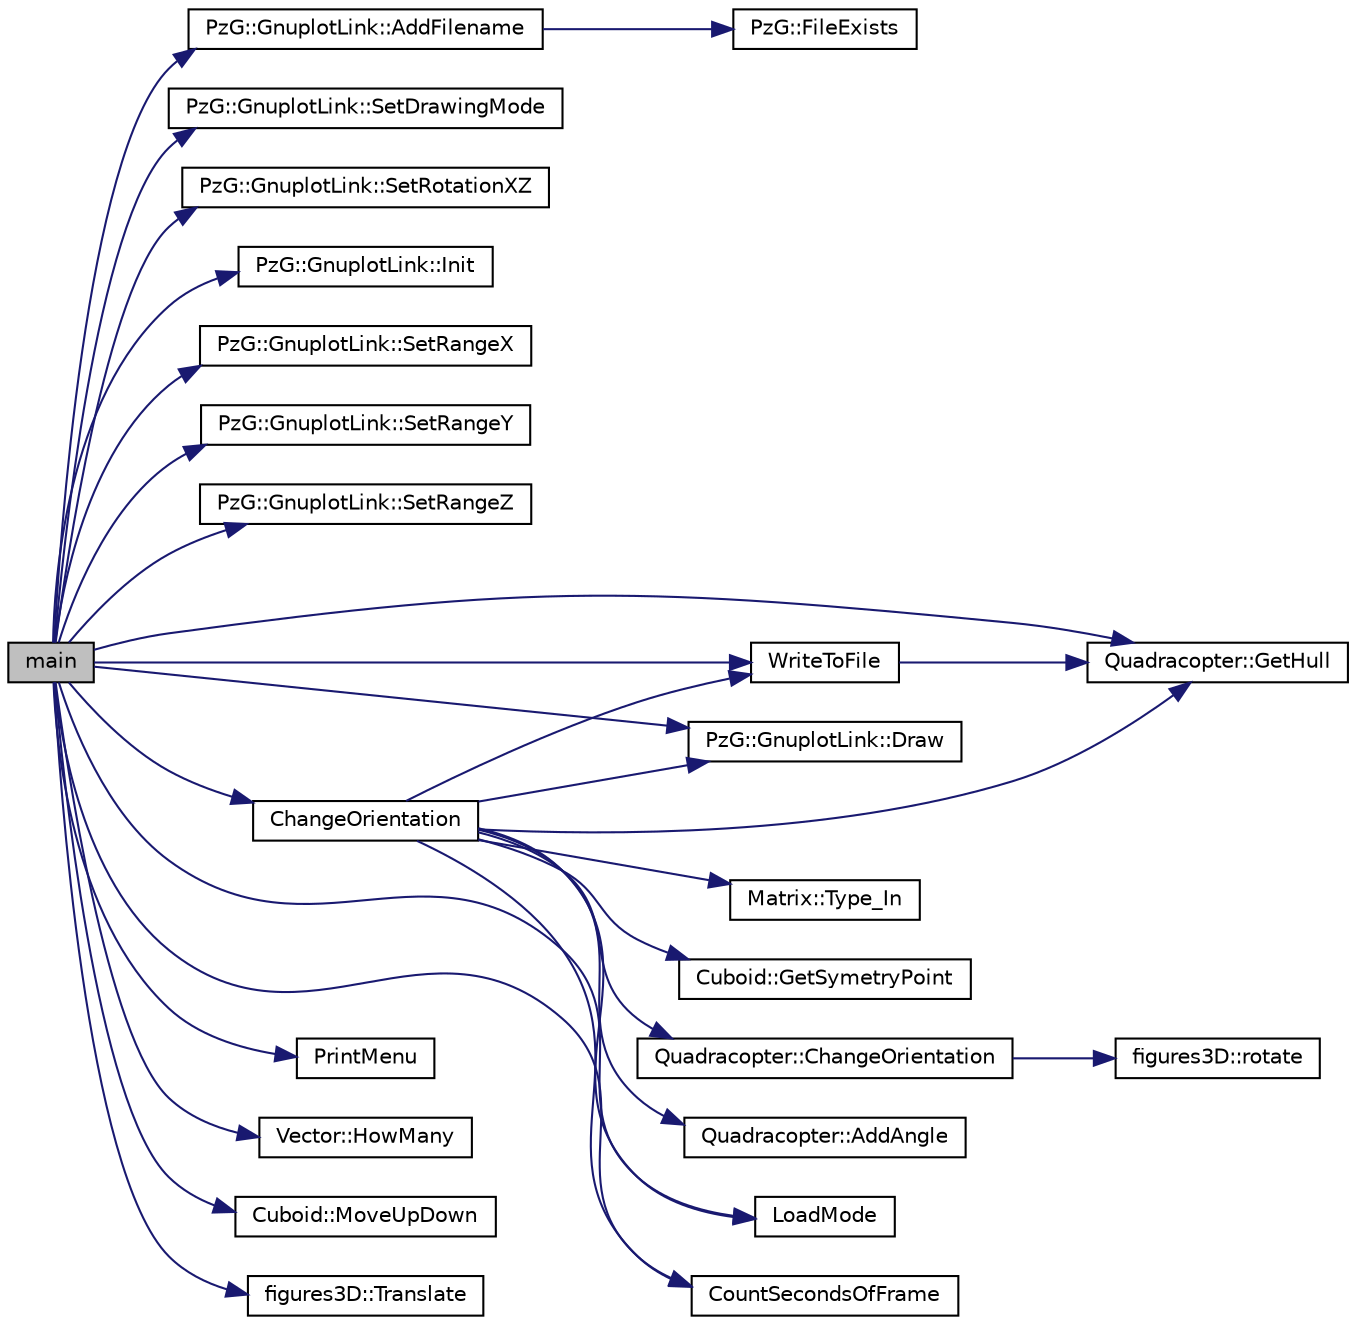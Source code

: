 digraph "main"
{
  edge [fontname="Helvetica",fontsize="10",labelfontname="Helvetica",labelfontsize="10"];
  node [fontname="Helvetica",fontsize="10",shape=record];
  rankdir="LR";
  Node1 [label="main",height=0.2,width=0.4,color="black", fillcolor="grey75", style="filled", fontcolor="black"];
  Node1 -> Node2 [color="midnightblue",fontsize="10",style="solid",fontname="Helvetica"];
  Node2 [label="PzG::GnuplotLink::AddFilename",height=0.2,width=0.4,color="black", fillcolor="white", style="filled",URL="$class_pz_g_1_1_gnuplot_link.html#a795ee974694d79694496e09d668eb562",tooltip="Dodaje nazwę pliku. "];
  Node2 -> Node3 [color="midnightblue",fontsize="10",style="solid",fontname="Helvetica"];
  Node3 [label="PzG::FileExists",height=0.2,width=0.4,color="black", fillcolor="white", style="filled",URL="$namespace_pz_g.html#a64a72627607d0c3f47a61d19744eebef"];
  Node1 -> Node4 [color="midnightblue",fontsize="10",style="solid",fontname="Helvetica"];
  Node4 [label="PzG::GnuplotLink::SetDrawingMode",height=0.2,width=0.4,color="black", fillcolor="white", style="filled",URL="$class_pz_g_1_1_gnuplot_link.html#a5b903bc69eb4c2884edbe25d53cea188",tooltip="Zmienia tryb rysowania. "];
  Node1 -> Node5 [color="midnightblue",fontsize="10",style="solid",fontname="Helvetica"];
  Node5 [label="PzG::GnuplotLink::SetRotationXZ",height=0.2,width=0.4,color="black", fillcolor="white", style="filled",URL="$class_pz_g_1_1_gnuplot_link.html#ae1019984feb2a9cef9c8b41eec65ee97",tooltip="Ustawia rotację wokół osi OX i OZ. "];
  Node1 -> Node6 [color="midnightblue",fontsize="10",style="solid",fontname="Helvetica"];
  Node6 [label="PzG::GnuplotLink::Init",height=0.2,width=0.4,color="black", fillcolor="white", style="filled",URL="$class_pz_g_1_1_gnuplot_link.html#a7f9c65c2319f35f1b7663ba0ad461d14",tooltip="Inicjalizuje połączenie z programem gnuplot. "];
  Node1 -> Node7 [color="midnightblue",fontsize="10",style="solid",fontname="Helvetica"];
  Node7 [label="PzG::GnuplotLink::SetRangeX",height=0.2,width=0.4,color="black", fillcolor="white", style="filled",URL="$class_pz_g_1_1_gnuplot_link.html#a7db1d889cd30bfb23cb4af3ca4bb4ef0",tooltip="Ustawia zakres osi OX. "];
  Node1 -> Node8 [color="midnightblue",fontsize="10",style="solid",fontname="Helvetica"];
  Node8 [label="PzG::GnuplotLink::SetRangeY",height=0.2,width=0.4,color="black", fillcolor="white", style="filled",URL="$class_pz_g_1_1_gnuplot_link.html#a269f721e7d49c37a842c1f65511a7d71",tooltip="Ustawia zakres osi OY. "];
  Node1 -> Node9 [color="midnightblue",fontsize="10",style="solid",fontname="Helvetica"];
  Node9 [label="PzG::GnuplotLink::SetRangeZ",height=0.2,width=0.4,color="black", fillcolor="white", style="filled",URL="$class_pz_g_1_1_gnuplot_link.html#a6cb4123fb2cbe459a747c2a1c1f94770",tooltip="Ustawia zakres osi OZ. "];
  Node1 -> Node10 [color="midnightblue",fontsize="10",style="solid",fontname="Helvetica"];
  Node10 [label="WriteToFile",height=0.2,width=0.4,color="black", fillcolor="white", style="filled",URL="$main_8cpp.html#ae17474eee341d37b9c5364c52fcc4943",tooltip="Zapis danych do pliku. "];
  Node10 -> Node11 [color="midnightblue",fontsize="10",style="solid",fontname="Helvetica"];
  Node11 [label="Quadracopter::GetHull",height=0.2,width=0.4,color="black", fillcolor="white", style="filled",URL="$class_quadracopter.html#a1e565e85a55c6c2c1ea7db8869dd6dcc",tooltip="Pobranie kadluba z mozliwoscia zmiany. "];
  Node1 -> Node12 [color="midnightblue",fontsize="10",style="solid",fontname="Helvetica"];
  Node12 [label="PrintMenu",height=0.2,width=0.4,color="black", fillcolor="white", style="filled",URL="$main_8cpp.html#a632368ccd119d49b4fa1dc265ed984d4",tooltip="Wypisanie menu. "];
  Node1 -> Node13 [color="midnightblue",fontsize="10",style="solid",fontname="Helvetica"];
  Node13 [label="Vector::HowMany",height=0.2,width=0.4,color="black", fillcolor="white", style="filled",URL="$class_vector.html#aba3f9dd718ed08bc7d91471d5856bd1c",tooltip="Zliczanie i obrazowanie ilosci obiektor Vector. "];
  Node1 -> Node14 [color="midnightblue",fontsize="10",style="solid",fontname="Helvetica"];
  Node14 [label="PzG::GnuplotLink::Draw",height=0.2,width=0.4,color="black", fillcolor="white", style="filled",URL="$class_pz_g_1_1_gnuplot_link.html#a96321ba10f7ee9c5f55dd17a28143a39"];
  Node1 -> Node15 [color="midnightblue",fontsize="10",style="solid",fontname="Helvetica"];
  Node15 [label="ChangeOrientation",height=0.2,width=0.4,color="black", fillcolor="white", style="filled",URL="$main_8cpp.html#a7e5e2f0e69a43327909bc6bb2e4fd485",tooltip="Zmiana orientacji figury. "];
  Node15 -> Node16 [color="midnightblue",fontsize="10",style="solid",fontname="Helvetica"];
  Node16 [label="Quadracopter::AddAngle",height=0.2,width=0.4,color="black", fillcolor="white", style="filled",URL="$class_quadracopter.html#ac4aedc67a3d57345721978acdec6ee18",tooltip="zapamietanie katu obrotu "];
  Node15 -> Node17 [color="midnightblue",fontsize="10",style="solid",fontname="Helvetica"];
  Node17 [label="LoadMode",height=0.2,width=0.4,color="black", fillcolor="white", style="filled",URL="$_hex_prism_8hh.html#a112b2d4ee58aaf5e7f794ab4a8223e4c",tooltip="\"zaladowanie\" szybkosci obrotu smigla "];
  Node15 -> Node18 [color="midnightblue",fontsize="10",style="solid",fontname="Helvetica"];
  Node18 [label="Matrix::Type_In",height=0.2,width=0.4,color="black", fillcolor="white", style="filled",URL="$class_matrix.html#a25f743bb00f51eec66fc020f0600b2df",tooltip="Wpsisanie odpowiednich wartosci do macierzy. "];
  Node15 -> Node11 [color="midnightblue",fontsize="10",style="solid",fontname="Helvetica"];
  Node15 -> Node19 [color="midnightblue",fontsize="10",style="solid",fontname="Helvetica"];
  Node19 [label="Cuboid::GetSymetryPoint",height=0.2,width=0.4,color="black", fillcolor="white", style="filled",URL="$class_cuboid.html#a1bd1aaaa5b60441acf5d75c56a7f3b53",tooltip="Pozyskanie punktu symetrii prostopadloscianu. "];
  Node15 -> Node20 [color="midnightblue",fontsize="10",style="solid",fontname="Helvetica"];
  Node20 [label="Quadracopter::ChangeOrientation",height=0.2,width=0.4,color="black", fillcolor="white", style="filled",URL="$class_quadracopter.html#ac9bed2c9c204a7f260fec4f1f71e3402",tooltip="Zmiana kazdego wierzcholka o zadany kat obrotu. "];
  Node20 -> Node21 [color="midnightblue",fontsize="10",style="solid",fontname="Helvetica"];
  Node21 [label="figures3D::rotate",height=0.2,width=0.4,color="black", fillcolor="white", style="filled",URL="$classfigures3_d.html#a630645770668a4a1b35762a311db39b8",tooltip="Rotacja kazdego punktu nalezacego do figury. "];
  Node15 -> Node10 [color="midnightblue",fontsize="10",style="solid",fontname="Helvetica"];
  Node15 -> Node14 [color="midnightblue",fontsize="10",style="solid",fontname="Helvetica"];
  Node15 -> Node22 [color="midnightblue",fontsize="10",style="solid",fontname="Helvetica"];
  Node22 [label="CountSecondsOfFrame",height=0.2,width=0.4,color="black", fillcolor="white", style="filled",URL="$main_8cpp.html#a28e36d05d414154c7bc930f9dfcaf7f4",tooltip="Policzenie sekund klatki. "];
  Node1 -> Node11 [color="midnightblue",fontsize="10",style="solid",fontname="Helvetica"];
  Node1 -> Node23 [color="midnightblue",fontsize="10",style="solid",fontname="Helvetica"];
  Node23 [label="Cuboid::MoveUpDown",height=0.2,width=0.4,color="black", fillcolor="white", style="filled",URL="$class_cuboid.html#a4ec792b903fc7e4b452ef7265a90a9c2",tooltip="Wyliczenie wektora translacji. "];
  Node1 -> Node17 [color="midnightblue",fontsize="10",style="solid",fontname="Helvetica"];
  Node1 -> Node24 [color="midnightblue",fontsize="10",style="solid",fontname="Helvetica"];
  Node24 [label="figures3D::Translate",height=0.2,width=0.4,color="black", fillcolor="white", style="filled",URL="$classfigures3_d.html#a6fddc70b227f21d8c32b0f741b536b05",tooltip="translacja kazdego punktu nalezacego do danej figury "];
  Node1 -> Node22 [color="midnightblue",fontsize="10",style="solid",fontname="Helvetica"];
}
